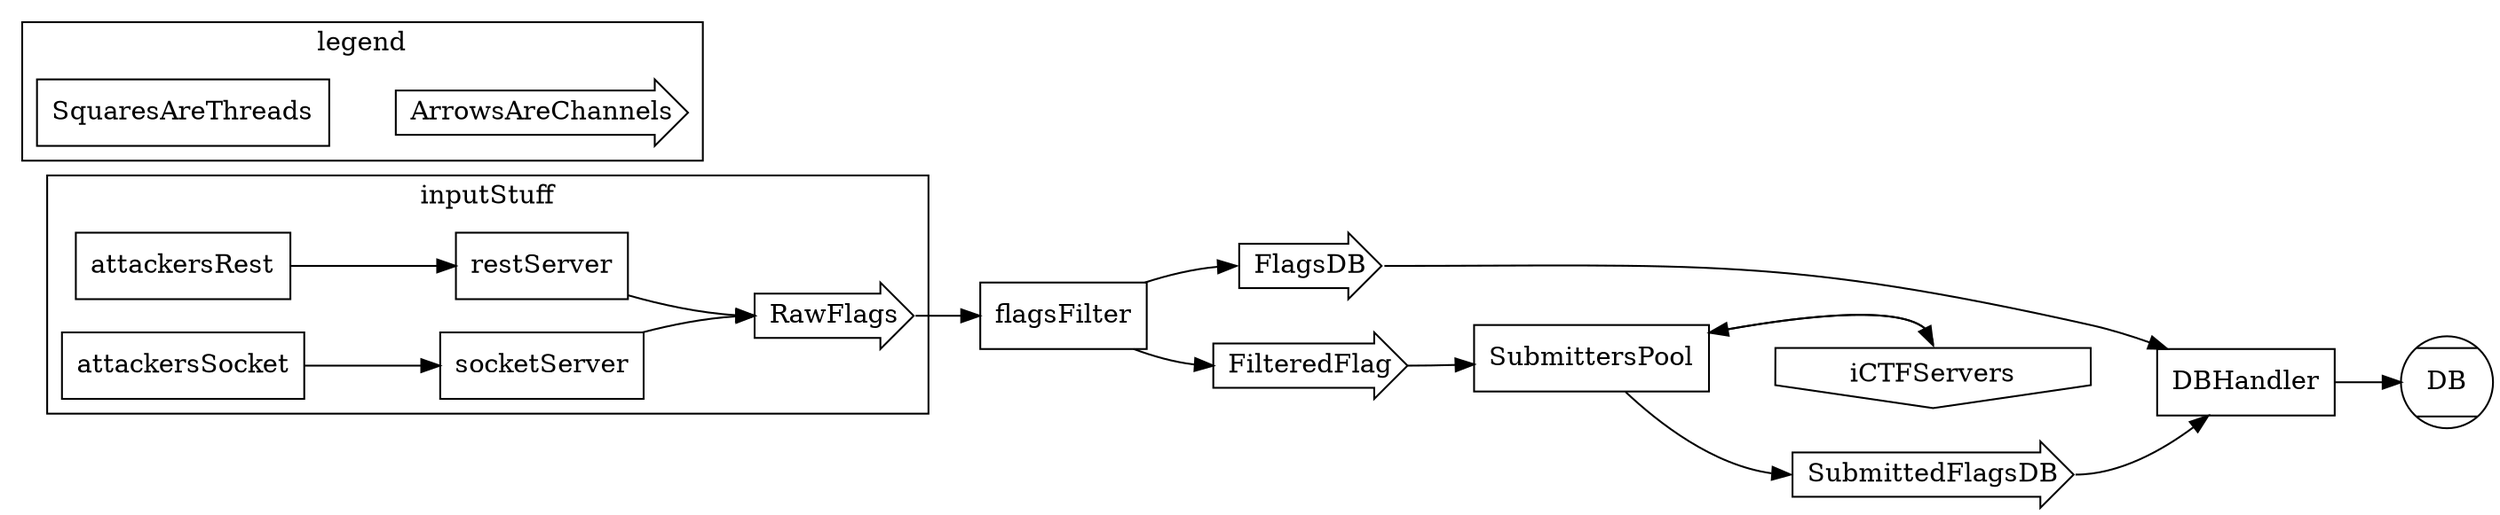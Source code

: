 digraph threads{
	rankdir=LR
	node[shape=rarrow]
	RawFlags,SubmittedFlagsDB,FlagsDB,FilteredFlag,ArrowsAreChannels
	node[shape=Mcircle]
	DB
	node[shape=invhouse]
	iCTFServers
	node[shape=box]
	SquaresAreThreads
	flagsFilter -> FlagsDB:w 
	flagsFilter -> FilteredFlag:w
	DBHandler -> DB
	SubmittersPool -> iCTFServers:n
	iCTFServers:n -> SubmittersPool
	SubmittersPool ->  SubmittedFlagsDB:w
	subgraph clusterInputStuff{
		label="inputStuff"
		attackersRest -> restServer
		attackersSocket -> socketServer
		restServer -> RawFlags:w
		socketServer -> RawFlags:w
	}
	subgraph clusterLegend{
	label="legend"
		SquaresAreThreads -> ArrowsAreChannels [style=invis]
	}

	RawFlags:e -> flagsFilter
	FilteredFlag:e-> SubmittersPool 
	FlagsDB:e-> DBHandler
	SubmittedFlagsDB:e-> DBHandler
}

